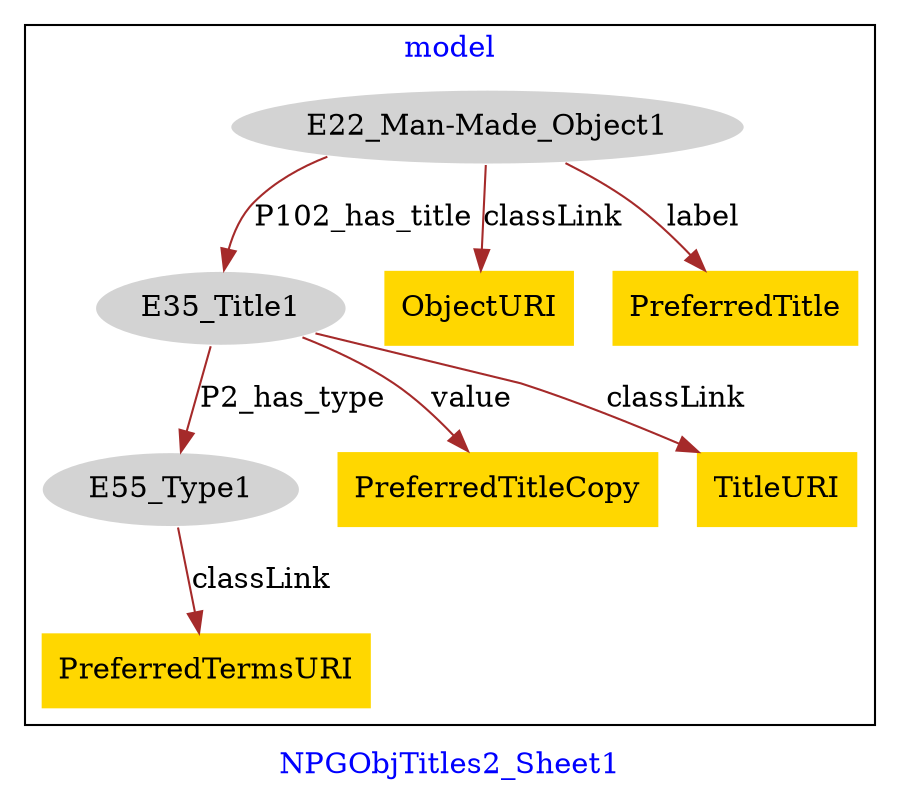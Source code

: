 digraph n0 {
fontcolor="blue"
remincross="true"
label="NPGObjTitles2_Sheet1"
subgraph cluster {
label="model"
n2[style="filled",color="white",fillcolor="lightgray",label="E22_Man-Made_Object1"];
n3[style="filled",color="white",fillcolor="lightgray",label="E35_Title1"];
n4[style="filled",color="white",fillcolor="lightgray",label="E55_Type1"];
n5[shape="plaintext",style="filled",fillcolor="gold",label="PreferredTitleCopy"];
n6[shape="plaintext",style="filled",fillcolor="gold",label="PreferredTermsURI"];
n7[shape="plaintext",style="filled",fillcolor="gold",label="ObjectURI"];
n8[shape="plaintext",style="filled",fillcolor="gold",label="TitleURI"];
n9[shape="plaintext",style="filled",fillcolor="gold",label="PreferredTitle"];
}
n2 -> n3[color="brown",fontcolor="black",label="P102_has_title"]
n3 -> n4[color="brown",fontcolor="black",label="P2_has_type"]
n3 -> n5[color="brown",fontcolor="black",label="value"]
n4 -> n6[color="brown",fontcolor="black",label="classLink"]
n2 -> n7[color="brown",fontcolor="black",label="classLink"]
n3 -> n8[color="brown",fontcolor="black",label="classLink"]
n2 -> n9[color="brown",fontcolor="black",label="label"]
}

